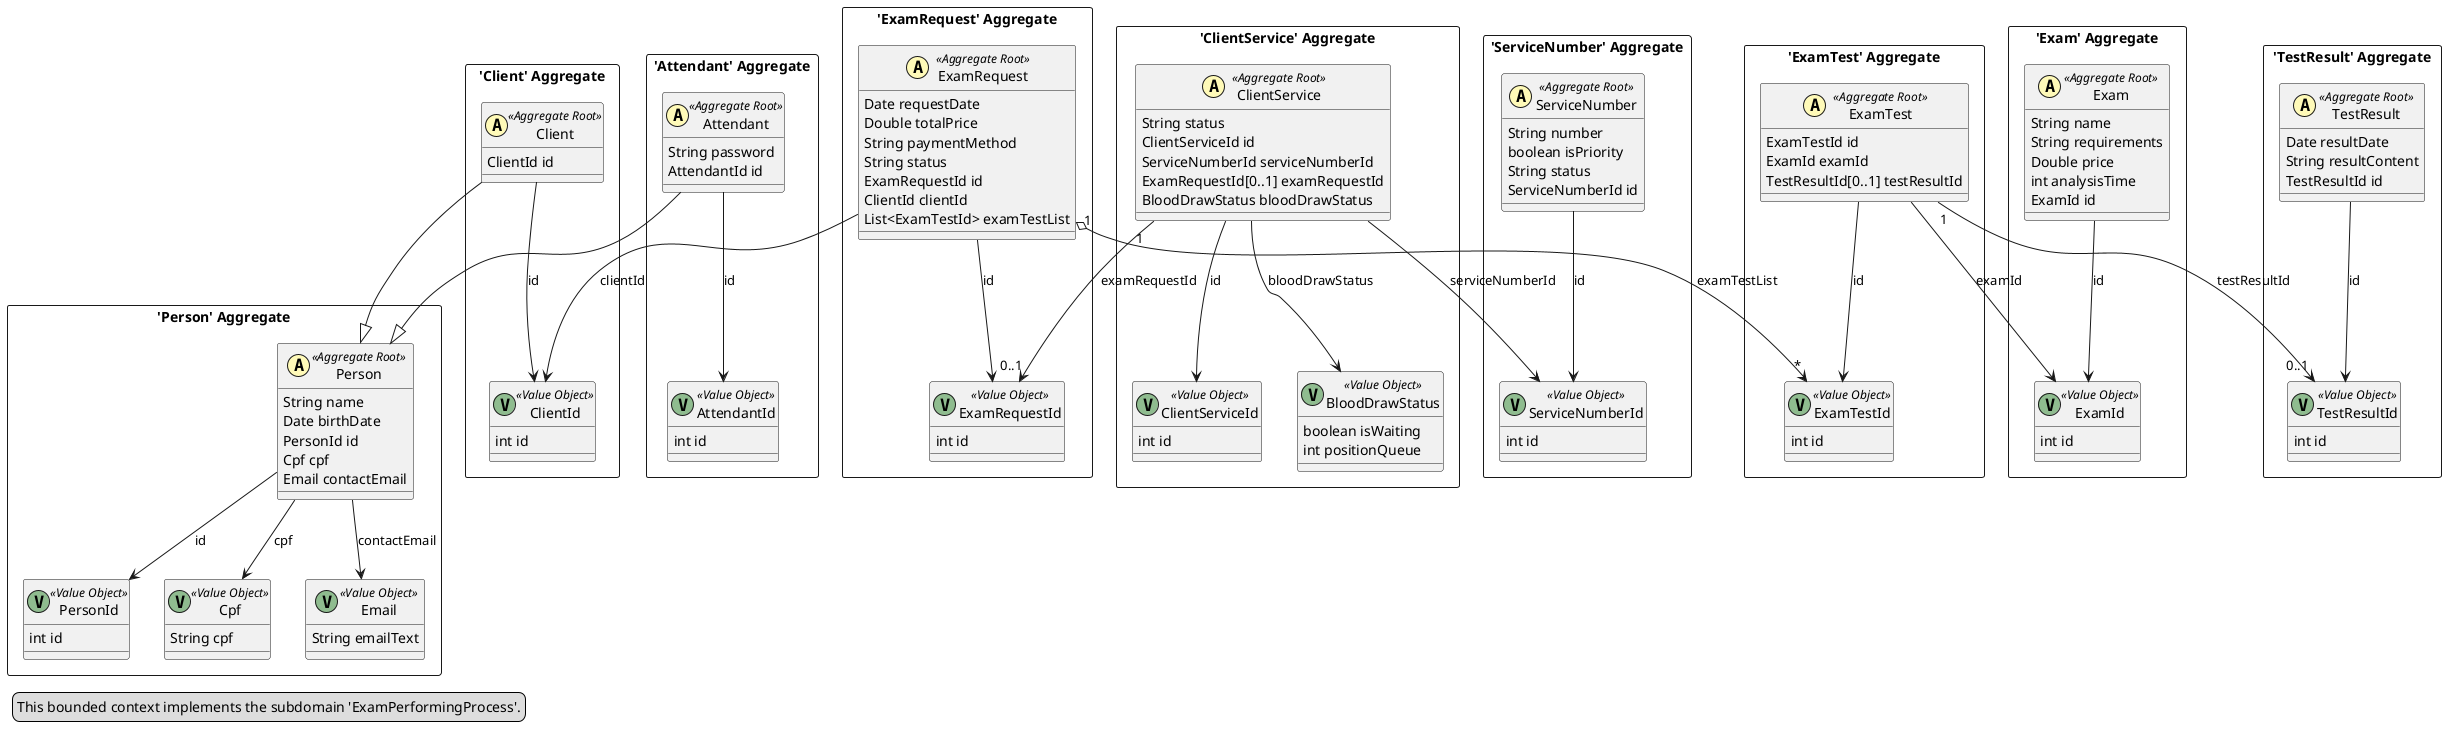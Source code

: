 @startuml

skinparam componentStyle uml2

package "'Person' Aggregate" <<Rectangle>> {
	class Person <<(A,#fffab8) Aggregate Root>> {
		String name
		Date birthDate
		PersonId id
		Cpf cpf
		Email contactEmail
	}
	class PersonId <<(V,DarkSeaGreen) Value Object>> {
		int id
	}
	class Cpf <<(V,DarkSeaGreen) Value Object>> {
		String cpf
	}
	class Email <<(V,DarkSeaGreen) Value Object>> {
		String emailText
	}
}
package "'Client' Aggregate" <<Rectangle>> {
	class Client <<(A,#fffab8) Aggregate Root>> {
		ClientId id
	}
	class ClientId <<(V,DarkSeaGreen) Value Object>> {
		int id
	}
}
package "'Attendant' Aggregate" <<Rectangle>> {
	class Attendant <<(A,#fffab8) Aggregate Root>> {
		String password
		AttendantId id
	}
	class AttendantId <<(V,DarkSeaGreen) Value Object>> {
		int id
	}
}
package "'ServiceNumber' Aggregate" <<Rectangle>> {
	class ServiceNumber <<(A,#fffab8) Aggregate Root>> {
		String number
		boolean isPriority
		String status
		ServiceNumberId id
	}
	class ServiceNumberId <<(V,DarkSeaGreen) Value Object>> {
		int id
	}
}
package "'ExamRequest' Aggregate" <<Rectangle>> {
	class ExamRequest <<(A,#fffab8) Aggregate Root>> {
		Date requestDate
		Double totalPrice
		String paymentMethod
		String status
		ExamRequestId id
		ClientId clientId
		List<ExamTestId> examTestList
	}
	class ExamRequestId <<(V,DarkSeaGreen) Value Object>> {
		int id
	}
}
package "'ExamTest' Aggregate" <<Rectangle>> {
	class ExamTest <<(A,#fffab8) Aggregate Root>> {
		ExamTestId id
		ExamId examId
		TestResultId[0..1] testResultId
	}
	class ExamTestId <<(V,DarkSeaGreen) Value Object>> {
		int id
	}
}
package "'Exam' Aggregate" <<Rectangle>> {
	class Exam <<(A,#fffab8) Aggregate Root>> {
		String name
		String requirements
		Double price
		int analysisTime
		ExamId id
	}
	class ExamId <<(V,DarkSeaGreen) Value Object>> {
		int id
	}
}
package "'TestResult' Aggregate" <<Rectangle>> {
	class TestResult <<(A,#fffab8) Aggregate Root>> {
		Date resultDate
		String resultContent
		TestResultId id
	}
	class TestResultId <<(V,DarkSeaGreen) Value Object>> {
		int id
	}
}
package "'ClientService' Aggregate" <<Rectangle>> {
	class ClientService <<(A,#fffab8) Aggregate Root>> {
		String status
		ClientServiceId id
		ServiceNumberId serviceNumberId
		ExamRequestId[0..1] examRequestId
		BloodDrawStatus bloodDrawStatus
	}
	class ClientServiceId <<(V,DarkSeaGreen) Value Object>> {
		int id
	}
	class BloodDrawStatus <<(V,DarkSeaGreen) Value Object>> {
		boolean isWaiting
		int positionQueue
	}
}
ExamTest --> ExamTestId : id
ExamRequest "1" o--> "*" ExamTestId : examTestList
ExamTest --> ExamId : examId
Person --> PersonId : id
ServiceNumber --> ServiceNumberId : id
Person --> Cpf : cpf
Client --> ClientId : id
ExamTest "1" --> "0..1" TestResultId : testResultId
ClientService "1" --> "0..1" ExamRequestId : examRequestId
Person --> Email : contactEmail
ClientService --> ServiceNumberId : serviceNumberId
Exam --> ExamId : id
ClientService --> BloodDrawStatus : bloodDrawStatus
ExamRequest --> ClientId : clientId
Attendant --> AttendantId : id
ExamRequest --> ExamRequestId : id
ClientService --> ClientServiceId : id
TestResult --> TestResultId : id
Client --|> Person
Attendant --|> Person
legend left
  This bounded context implements the subdomain 'ExamPerformingProcess'.
end legend


@enduml
